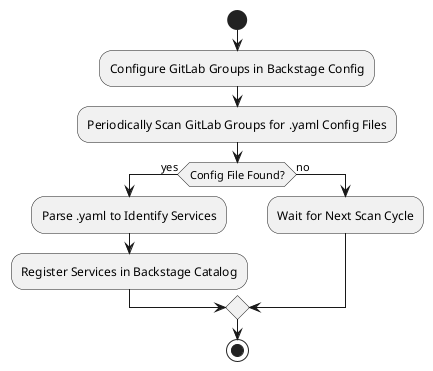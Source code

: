@startuml
start
:Configure GitLab Groups in Backstage Config;
:Periodically Scan GitLab Groups for .yaml Config Files;
if (Config File Found?) then (yes)
  :Parse .yaml to Identify Services;
  :Register Services in Backstage Catalog;
else (no)
  :Wait for Next Scan Cycle;
endif
stop
@enduml
